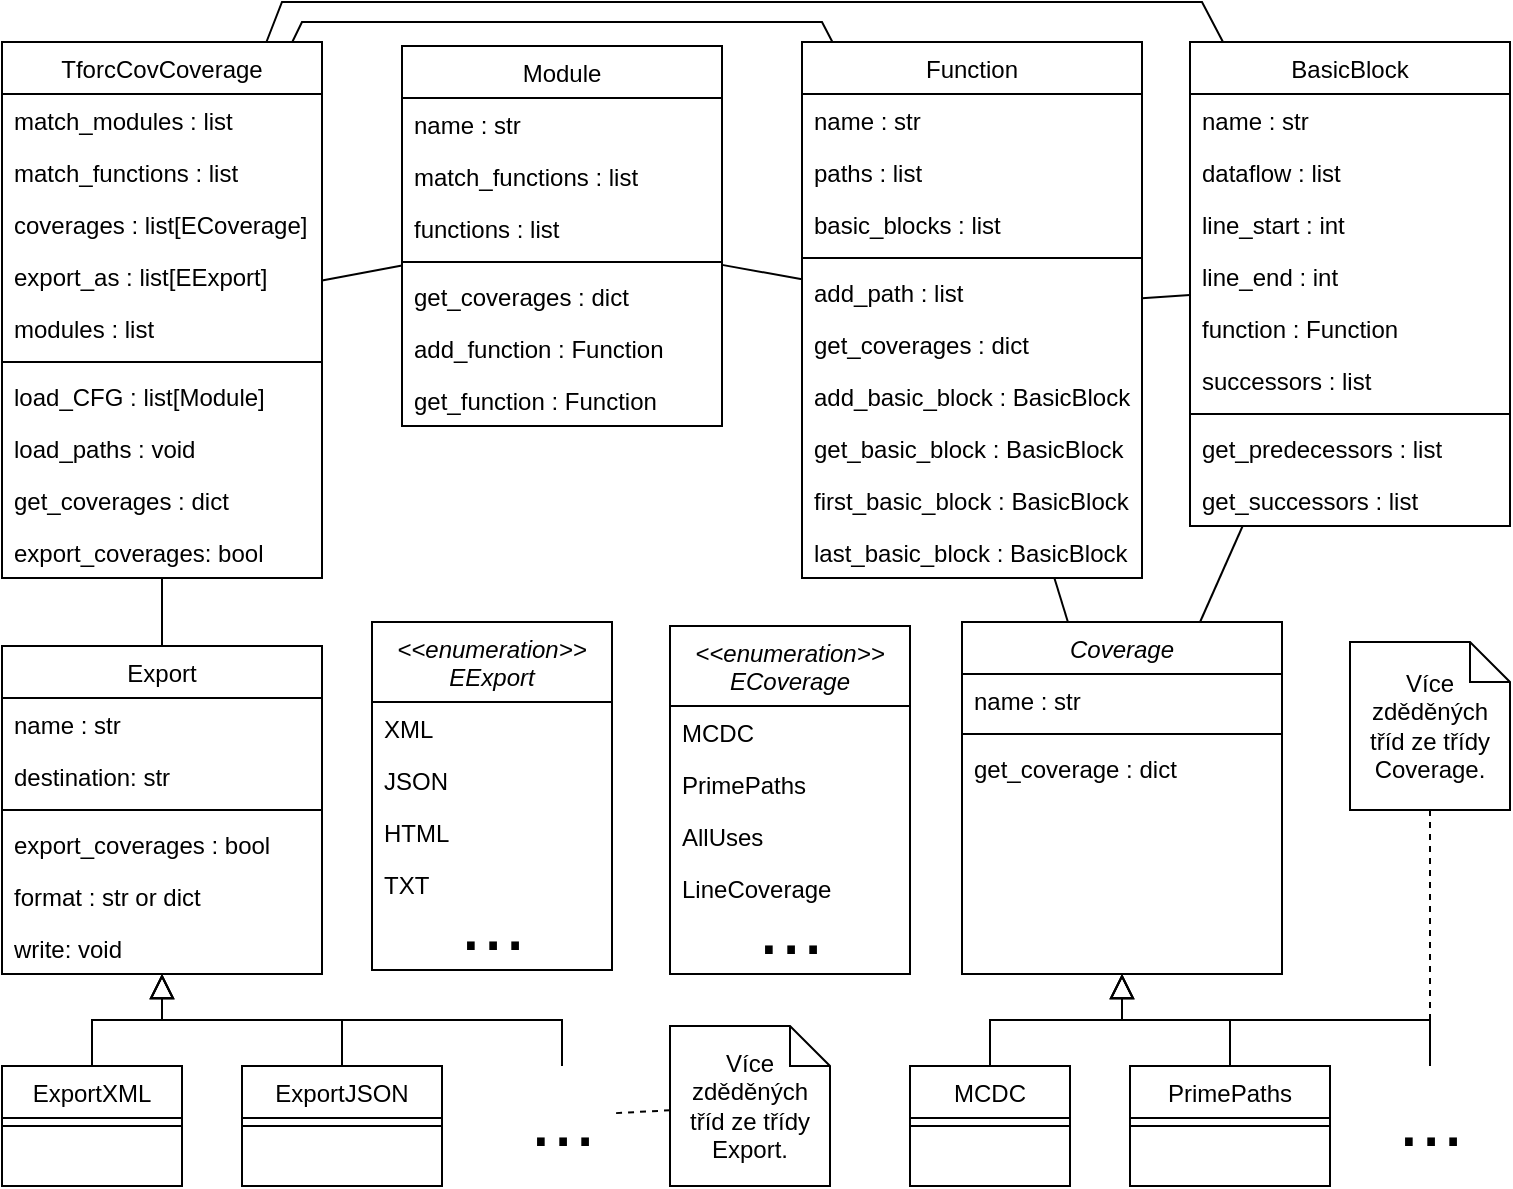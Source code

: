 <mxfile version="16.4.5" type="github">
  <diagram id="C5RBs43oDa-KdzZeNtuy" name="Page-1">
    <mxGraphModel dx="1822" dy="705" grid="1" gridSize="10" guides="1" tooltips="1" connect="1" arrows="1" fold="0" page="0" pageScale="1" pageWidth="827" pageHeight="1169" math="0" shadow="0">
      <root>
        <mxCell id="WIyWlLk6GJQsqaUBKTNV-0" />
        <mxCell id="WIyWlLk6GJQsqaUBKTNV-1" parent="WIyWlLk6GJQsqaUBKTNV-0" />
        <mxCell id="zkfFHV4jXpPFQw0GAbJ--0" value="Coverage" style="swimlane;fontStyle=2;align=center;verticalAlign=top;childLayout=stackLayout;horizontal=1;startSize=26;horizontalStack=0;resizeParent=1;resizeLast=0;collapsible=1;marginBottom=0;rounded=0;shadow=0;strokeWidth=1;" parent="WIyWlLk6GJQsqaUBKTNV-1" vertex="1">
          <mxGeometry x="300" y="310" width="160" height="176" as="geometry">
            <mxRectangle x="230" y="140" width="160" height="26" as="alternateBounds" />
          </mxGeometry>
        </mxCell>
        <mxCell id="zkfFHV4jXpPFQw0GAbJ--1" value="name : str" style="text;align=left;verticalAlign=top;spacingLeft=4;spacingRight=4;overflow=hidden;rotatable=0;points=[[0,0.5],[1,0.5]];portConstraint=eastwest;" parent="zkfFHV4jXpPFQw0GAbJ--0" vertex="1">
          <mxGeometry y="26" width="160" height="26" as="geometry" />
        </mxCell>
        <mxCell id="zkfFHV4jXpPFQw0GAbJ--4" value="" style="line;html=1;strokeWidth=1;align=left;verticalAlign=middle;spacingTop=-1;spacingLeft=3;spacingRight=3;rotatable=0;labelPosition=right;points=[];portConstraint=eastwest;" parent="zkfFHV4jXpPFQw0GAbJ--0" vertex="1">
          <mxGeometry y="52" width="160" height="8" as="geometry" />
        </mxCell>
        <mxCell id="zkfFHV4jXpPFQw0GAbJ--5" value="get_coverage : dict" style="text;align=left;verticalAlign=top;spacingLeft=4;spacingRight=4;overflow=hidden;rotatable=0;points=[[0,0.5],[1,0.5]];portConstraint=eastwest;" parent="zkfFHV4jXpPFQw0GAbJ--0" vertex="1">
          <mxGeometry y="60" width="160" height="26" as="geometry" />
        </mxCell>
        <mxCell id="zkfFHV4jXpPFQw0GAbJ--6" value="MCDC" style="swimlane;fontStyle=0;align=center;verticalAlign=top;childLayout=stackLayout;horizontal=1;startSize=26;horizontalStack=0;resizeParent=1;resizeLast=0;collapsible=1;marginBottom=0;rounded=0;shadow=0;strokeWidth=1;" parent="WIyWlLk6GJQsqaUBKTNV-1" vertex="1">
          <mxGeometry x="274" y="532" width="80" height="60" as="geometry">
            <mxRectangle x="130" y="380" width="160" height="26" as="alternateBounds" />
          </mxGeometry>
        </mxCell>
        <mxCell id="zkfFHV4jXpPFQw0GAbJ--9" value="" style="line;html=1;strokeWidth=1;align=left;verticalAlign=middle;spacingTop=-1;spacingLeft=3;spacingRight=3;rotatable=0;labelPosition=right;points=[];portConstraint=eastwest;" parent="zkfFHV4jXpPFQw0GAbJ--6" vertex="1">
          <mxGeometry y="26" width="80" height="8" as="geometry" />
        </mxCell>
        <mxCell id="zkfFHV4jXpPFQw0GAbJ--12" value="" style="endArrow=block;endSize=10;endFill=0;shadow=0;strokeWidth=1;rounded=0;edgeStyle=elbowEdgeStyle;elbow=vertical;" parent="WIyWlLk6GJQsqaUBKTNV-1" source="zkfFHV4jXpPFQw0GAbJ--6" target="zkfFHV4jXpPFQw0GAbJ--0" edge="1">
          <mxGeometry width="160" relative="1" as="geometry">
            <mxPoint x="154" y="203" as="sourcePoint" />
            <mxPoint x="154" y="203" as="targetPoint" />
          </mxGeometry>
        </mxCell>
        <mxCell id="zkfFHV4jXpPFQw0GAbJ--13" value="PrimePaths" style="swimlane;fontStyle=0;align=center;verticalAlign=top;childLayout=stackLayout;horizontal=1;startSize=26;horizontalStack=0;resizeParent=1;resizeLast=0;collapsible=1;marginBottom=0;rounded=0;shadow=0;strokeWidth=1;" parent="WIyWlLk6GJQsqaUBKTNV-1" vertex="1">
          <mxGeometry x="384" y="532" width="100" height="60" as="geometry">
            <mxRectangle x="340" y="380" width="170" height="26" as="alternateBounds" />
          </mxGeometry>
        </mxCell>
        <mxCell id="zkfFHV4jXpPFQw0GAbJ--15" value="" style="line;html=1;strokeWidth=1;align=left;verticalAlign=middle;spacingTop=-1;spacingLeft=3;spacingRight=3;rotatable=0;labelPosition=right;points=[];portConstraint=eastwest;" parent="zkfFHV4jXpPFQw0GAbJ--13" vertex="1">
          <mxGeometry y="26" width="100" height="8" as="geometry" />
        </mxCell>
        <mxCell id="zkfFHV4jXpPFQw0GAbJ--16" value="" style="endArrow=block;endSize=10;endFill=0;shadow=0;strokeWidth=1;rounded=0;edgeStyle=elbowEdgeStyle;elbow=vertical;" parent="WIyWlLk6GJQsqaUBKTNV-1" source="zkfFHV4jXpPFQw0GAbJ--13" target="zkfFHV4jXpPFQw0GAbJ--0" edge="1">
          <mxGeometry width="160" relative="1" as="geometry">
            <mxPoint x="164" y="373" as="sourcePoint" />
            <mxPoint x="264" y="271" as="targetPoint" />
          </mxGeometry>
        </mxCell>
        <mxCell id="zkfFHV4jXpPFQw0GAbJ--17" value="Function" style="swimlane;fontStyle=0;align=center;verticalAlign=top;childLayout=stackLayout;horizontal=1;startSize=26;horizontalStack=0;resizeParent=1;resizeLast=0;collapsible=1;marginBottom=0;rounded=0;shadow=0;strokeWidth=1;" parent="WIyWlLk6GJQsqaUBKTNV-1" vertex="1">
          <mxGeometry x="220" y="20" width="170" height="268" as="geometry">
            <mxRectangle x="550" y="140" width="160" height="26" as="alternateBounds" />
          </mxGeometry>
        </mxCell>
        <mxCell id="zkfFHV4jXpPFQw0GAbJ--18" value="name : str" style="text;align=left;verticalAlign=top;spacingLeft=4;spacingRight=4;overflow=hidden;rotatable=0;points=[[0,0.5],[1,0.5]];portConstraint=eastwest;" parent="zkfFHV4jXpPFQw0GAbJ--17" vertex="1">
          <mxGeometry y="26" width="170" height="26" as="geometry" />
        </mxCell>
        <mxCell id="zkfFHV4jXpPFQw0GAbJ--19" value="paths : list" style="text;align=left;verticalAlign=top;spacingLeft=4;spacingRight=4;overflow=hidden;rotatable=0;points=[[0,0.5],[1,0.5]];portConstraint=eastwest;rounded=0;shadow=0;html=0;" parent="zkfFHV4jXpPFQw0GAbJ--17" vertex="1">
          <mxGeometry y="52" width="170" height="26" as="geometry" />
        </mxCell>
        <mxCell id="qtI9qbkPafR-zwrFqNp3-63" value="basic_blocks : list" style="text;align=left;verticalAlign=top;spacingLeft=4;spacingRight=4;overflow=hidden;rotatable=0;points=[[0,0.5],[1,0.5]];portConstraint=eastwest;rounded=0;shadow=0;html=0;" parent="zkfFHV4jXpPFQw0GAbJ--17" vertex="1">
          <mxGeometry y="78" width="170" height="26" as="geometry" />
        </mxCell>
        <mxCell id="zkfFHV4jXpPFQw0GAbJ--23" value="" style="line;html=1;strokeWidth=1;align=left;verticalAlign=middle;spacingTop=-1;spacingLeft=3;spacingRight=3;rotatable=0;labelPosition=right;points=[];portConstraint=eastwest;" parent="zkfFHV4jXpPFQw0GAbJ--17" vertex="1">
          <mxGeometry y="104" width="170" height="8" as="geometry" />
        </mxCell>
        <mxCell id="qtI9qbkPafR-zwrFqNp3-36" value="add_path : list" style="text;align=left;verticalAlign=top;spacingLeft=4;spacingRight=4;overflow=hidden;rotatable=0;points=[[0,0.5],[1,0.5]];portConstraint=eastwest;" parent="zkfFHV4jXpPFQw0GAbJ--17" vertex="1">
          <mxGeometry y="112" width="170" height="26" as="geometry" />
        </mxCell>
        <mxCell id="zkfFHV4jXpPFQw0GAbJ--25" value="get_coverages : dict" style="text;align=left;verticalAlign=top;spacingLeft=4;spacingRight=4;overflow=hidden;rotatable=0;points=[[0,0.5],[1,0.5]];portConstraint=eastwest;" parent="zkfFHV4jXpPFQw0GAbJ--17" vertex="1">
          <mxGeometry y="138" width="170" height="26" as="geometry" />
        </mxCell>
        <mxCell id="qtI9qbkPafR-zwrFqNp3-59" value="add_basic_block : BasicBlock" style="text;align=left;verticalAlign=top;spacingLeft=4;spacingRight=4;overflow=hidden;rotatable=0;points=[[0,0.5],[1,0.5]];portConstraint=eastwest;" parent="zkfFHV4jXpPFQw0GAbJ--17" vertex="1">
          <mxGeometry y="164" width="170" height="26" as="geometry" />
        </mxCell>
        <mxCell id="qtI9qbkPafR-zwrFqNp3-62" value="get_basic_block : BasicBlock" style="text;align=left;verticalAlign=top;spacingLeft=4;spacingRight=4;overflow=hidden;rotatable=0;points=[[0,0.5],[1,0.5]];portConstraint=eastwest;" parent="zkfFHV4jXpPFQw0GAbJ--17" vertex="1">
          <mxGeometry y="190" width="170" height="26" as="geometry" />
        </mxCell>
        <mxCell id="XxhZj84Tryj0Mn_mbITA-1" value="first_basic_block : BasicBlock" style="text;align=left;verticalAlign=top;spacingLeft=4;spacingRight=4;overflow=hidden;rotatable=0;points=[[0,0.5],[1,0.5]];portConstraint=eastwest;" parent="zkfFHV4jXpPFQw0GAbJ--17" vertex="1">
          <mxGeometry y="216" width="170" height="26" as="geometry" />
        </mxCell>
        <mxCell id="XxhZj84Tryj0Mn_mbITA-2" value="last_basic_block : BasicBlock" style="text;align=left;verticalAlign=top;spacingLeft=4;spacingRight=4;overflow=hidden;rotatable=0;points=[[0,0.5],[1,0.5]];portConstraint=eastwest;" parent="zkfFHV4jXpPFQw0GAbJ--17" vertex="1">
          <mxGeometry y="242" width="170" height="26" as="geometry" />
        </mxCell>
        <mxCell id="v6pLrtbxLgFi8cf2hBV1-0" value="TforcCovCoverage" style="swimlane;fontStyle=0;align=center;verticalAlign=top;childLayout=stackLayout;horizontal=1;startSize=26;horizontalStack=0;resizeParent=1;resizeLast=0;collapsible=1;marginBottom=0;rounded=0;shadow=0;strokeWidth=1;" parent="WIyWlLk6GJQsqaUBKTNV-1" vertex="1">
          <mxGeometry x="-180" y="20" width="160" height="268" as="geometry">
            <mxRectangle x="550" y="140" width="160" height="26" as="alternateBounds" />
          </mxGeometry>
        </mxCell>
        <mxCell id="v6pLrtbxLgFi8cf2hBV1-2" value="match_modules : list" style="text;align=left;verticalAlign=top;spacingLeft=4;spacingRight=4;overflow=hidden;rotatable=0;points=[[0,0.5],[1,0.5]];portConstraint=eastwest;rounded=0;shadow=0;html=0;" parent="v6pLrtbxLgFi8cf2hBV1-0" vertex="1">
          <mxGeometry y="26" width="160" height="26" as="geometry" />
        </mxCell>
        <mxCell id="qtI9qbkPafR-zwrFqNp3-31" value="match_functions : list" style="text;align=left;verticalAlign=top;spacingLeft=4;spacingRight=4;overflow=hidden;rotatable=0;points=[[0,0.5],[1,0.5]];portConstraint=eastwest;rounded=0;shadow=0;html=0;" parent="v6pLrtbxLgFi8cf2hBV1-0" vertex="1">
          <mxGeometry y="52" width="160" height="26" as="geometry" />
        </mxCell>
        <mxCell id="v6pLrtbxLgFi8cf2hBV1-3" value="coverages : list[ECoverage]" style="text;align=left;verticalAlign=top;spacingLeft=4;spacingRight=4;overflow=hidden;rotatable=0;points=[[0,0.5],[1,0.5]];portConstraint=eastwest;rounded=0;shadow=0;html=0;" parent="v6pLrtbxLgFi8cf2hBV1-0" vertex="1">
          <mxGeometry y="78" width="160" height="26" as="geometry" />
        </mxCell>
        <mxCell id="v6pLrtbxLgFi8cf2hBV1-1" value="export_as : list[EExport]" style="text;align=left;verticalAlign=top;spacingLeft=4;spacingRight=4;overflow=hidden;rotatable=0;points=[[0,0.5],[1,0.5]];portConstraint=eastwest;" parent="v6pLrtbxLgFi8cf2hBV1-0" vertex="1">
          <mxGeometry y="104" width="160" height="26" as="geometry" />
        </mxCell>
        <mxCell id="qtI9qbkPafR-zwrFqNp3-65" value="modules : list" style="text;align=left;verticalAlign=top;spacingLeft=4;spacingRight=4;overflow=hidden;rotatable=0;points=[[0,0.5],[1,0.5]];portConstraint=eastwest;rounded=0;shadow=0;html=0;" parent="v6pLrtbxLgFi8cf2hBV1-0" vertex="1">
          <mxGeometry y="130" width="160" height="26" as="geometry" />
        </mxCell>
        <mxCell id="v6pLrtbxLgFi8cf2hBV1-6" value="" style="line;html=1;strokeWidth=1;align=left;verticalAlign=middle;spacingTop=-1;spacingLeft=3;spacingRight=3;rotatable=0;labelPosition=right;points=[];portConstraint=eastwest;" parent="v6pLrtbxLgFi8cf2hBV1-0" vertex="1">
          <mxGeometry y="156" width="160" height="8" as="geometry" />
        </mxCell>
        <mxCell id="qtI9qbkPafR-zwrFqNp3-33" value="load_CFG : list[Module]" style="text;align=left;verticalAlign=top;spacingLeft=4;spacingRight=4;overflow=hidden;rotatable=0;points=[[0,0.5],[1,0.5]];portConstraint=eastwest;" parent="v6pLrtbxLgFi8cf2hBV1-0" vertex="1">
          <mxGeometry y="164" width="160" height="26" as="geometry" />
        </mxCell>
        <mxCell id="qtI9qbkPafR-zwrFqNp3-34" value="load_paths : void" style="text;align=left;verticalAlign=top;spacingLeft=4;spacingRight=4;overflow=hidden;rotatable=0;points=[[0,0.5],[1,0.5]];portConstraint=eastwest;" parent="v6pLrtbxLgFi8cf2hBV1-0" vertex="1">
          <mxGeometry y="190" width="160" height="26" as="geometry" />
        </mxCell>
        <mxCell id="v6pLrtbxLgFi8cf2hBV1-8" value="get_coverages : dict" style="text;align=left;verticalAlign=top;spacingLeft=4;spacingRight=4;overflow=hidden;rotatable=0;points=[[0,0.5],[1,0.5]];portConstraint=eastwest;" parent="v6pLrtbxLgFi8cf2hBV1-0" vertex="1">
          <mxGeometry y="216" width="160" height="26" as="geometry" />
        </mxCell>
        <mxCell id="v6pLrtbxLgFi8cf2hBV1-7" value="export_coverages: bool" style="text;align=left;verticalAlign=top;spacingLeft=4;spacingRight=4;overflow=hidden;rotatable=0;points=[[0,0.5],[1,0.5]];portConstraint=eastwest;" parent="v6pLrtbxLgFi8cf2hBV1-0" vertex="1">
          <mxGeometry y="242" width="160" height="26" as="geometry" />
        </mxCell>
        <mxCell id="v6pLrtbxLgFi8cf2hBV1-9" value="Module" style="swimlane;fontStyle=0;align=center;verticalAlign=top;childLayout=stackLayout;horizontal=1;startSize=26;horizontalStack=0;resizeParent=1;resizeLast=0;collapsible=1;marginBottom=0;rounded=0;shadow=0;strokeWidth=1;" parent="WIyWlLk6GJQsqaUBKTNV-1" vertex="1">
          <mxGeometry x="20" y="22" width="160" height="190" as="geometry">
            <mxRectangle x="550" y="140" width="160" height="26" as="alternateBounds" />
          </mxGeometry>
        </mxCell>
        <mxCell id="v6pLrtbxLgFi8cf2hBV1-10" value="name : str" style="text;align=left;verticalAlign=top;spacingLeft=4;spacingRight=4;overflow=hidden;rotatable=0;points=[[0,0.5],[1,0.5]];portConstraint=eastwest;" parent="v6pLrtbxLgFi8cf2hBV1-9" vertex="1">
          <mxGeometry y="26" width="160" height="26" as="geometry" />
        </mxCell>
        <mxCell id="qtI9qbkPafR-zwrFqNp3-32" value="match_functions : list" style="text;align=left;verticalAlign=top;spacingLeft=4;spacingRight=4;overflow=hidden;rotatable=0;points=[[0,0.5],[1,0.5]];portConstraint=eastwest;rounded=0;shadow=0;html=0;" parent="v6pLrtbxLgFi8cf2hBV1-9" vertex="1">
          <mxGeometry y="52" width="160" height="26" as="geometry" />
        </mxCell>
        <mxCell id="qtI9qbkPafR-zwrFqNp3-64" value="functions : list" style="text;align=left;verticalAlign=top;spacingLeft=4;spacingRight=4;overflow=hidden;rotatable=0;points=[[0,0.5],[1,0.5]];portConstraint=eastwest;rounded=0;shadow=0;html=0;" parent="v6pLrtbxLgFi8cf2hBV1-9" vertex="1">
          <mxGeometry y="78" width="160" height="26" as="geometry" />
        </mxCell>
        <mxCell id="v6pLrtbxLgFi8cf2hBV1-15" value="" style="line;html=1;strokeWidth=1;align=left;verticalAlign=middle;spacingTop=-1;spacingLeft=3;spacingRight=3;rotatable=0;labelPosition=right;points=[];portConstraint=eastwest;" parent="v6pLrtbxLgFi8cf2hBV1-9" vertex="1">
          <mxGeometry y="104" width="160" height="8" as="geometry" />
        </mxCell>
        <mxCell id="v6pLrtbxLgFi8cf2hBV1-17" value="get_coverages : dict" style="text;align=left;verticalAlign=top;spacingLeft=4;spacingRight=4;overflow=hidden;rotatable=0;points=[[0,0.5],[1,0.5]];portConstraint=eastwest;" parent="v6pLrtbxLgFi8cf2hBV1-9" vertex="1">
          <mxGeometry y="112" width="160" height="26" as="geometry" />
        </mxCell>
        <mxCell id="qtI9qbkPafR-zwrFqNp3-60" value="add_function : Function" style="text;align=left;verticalAlign=top;spacingLeft=4;spacingRight=4;overflow=hidden;rotatable=0;points=[[0,0.5],[1,0.5]];portConstraint=eastwest;" parent="v6pLrtbxLgFi8cf2hBV1-9" vertex="1">
          <mxGeometry y="138" width="160" height="26" as="geometry" />
        </mxCell>
        <mxCell id="qtI9qbkPafR-zwrFqNp3-58" value="get_function : Function" style="text;align=left;verticalAlign=top;spacingLeft=4;spacingRight=4;overflow=hidden;rotatable=0;points=[[0,0.5],[1,0.5]];portConstraint=eastwest;" parent="v6pLrtbxLgFi8cf2hBV1-9" vertex="1">
          <mxGeometry y="164" width="160" height="26" as="geometry" />
        </mxCell>
        <mxCell id="v6pLrtbxLgFi8cf2hBV1-18" value="BasicBlock" style="swimlane;fontStyle=0;align=center;verticalAlign=top;childLayout=stackLayout;horizontal=1;startSize=26;horizontalStack=0;resizeParent=1;resizeLast=0;collapsible=1;marginBottom=0;rounded=0;shadow=0;strokeWidth=1;" parent="WIyWlLk6GJQsqaUBKTNV-1" vertex="1">
          <mxGeometry x="414" y="20" width="160" height="242" as="geometry">
            <mxRectangle x="550" y="140" width="160" height="26" as="alternateBounds" />
          </mxGeometry>
        </mxCell>
        <mxCell id="v6pLrtbxLgFi8cf2hBV1-19" value="name : str" style="text;align=left;verticalAlign=top;spacingLeft=4;spacingRight=4;overflow=hidden;rotatable=0;points=[[0,0.5],[1,0.5]];portConstraint=eastwest;" parent="v6pLrtbxLgFi8cf2hBV1-18" vertex="1">
          <mxGeometry y="26" width="160" height="26" as="geometry" />
        </mxCell>
        <mxCell id="v6pLrtbxLgFi8cf2hBV1-20" value="dataflow : list" style="text;align=left;verticalAlign=top;spacingLeft=4;spacingRight=4;overflow=hidden;rotatable=0;points=[[0,0.5],[1,0.5]];portConstraint=eastwest;rounded=0;shadow=0;html=0;" parent="v6pLrtbxLgFi8cf2hBV1-18" vertex="1">
          <mxGeometry y="52" width="160" height="26" as="geometry" />
        </mxCell>
        <mxCell id="v6pLrtbxLgFi8cf2hBV1-21" value="line_start : int" style="text;align=left;verticalAlign=top;spacingLeft=4;spacingRight=4;overflow=hidden;rotatable=0;points=[[0,0.5],[1,0.5]];portConstraint=eastwest;rounded=0;shadow=0;html=0;" parent="v6pLrtbxLgFi8cf2hBV1-18" vertex="1">
          <mxGeometry y="78" width="160" height="26" as="geometry" />
        </mxCell>
        <mxCell id="v6pLrtbxLgFi8cf2hBV1-22" value="line_end : int" style="text;align=left;verticalAlign=top;spacingLeft=4;spacingRight=4;overflow=hidden;rotatable=0;points=[[0,0.5],[1,0.5]];portConstraint=eastwest;rounded=0;shadow=0;html=0;" parent="v6pLrtbxLgFi8cf2hBV1-18" vertex="1">
          <mxGeometry y="104" width="160" height="26" as="geometry" />
        </mxCell>
        <mxCell id="64vf7VbGNXAvkeiMfbRy-0" value="function : Function" style="text;align=left;verticalAlign=top;spacingLeft=4;spacingRight=4;overflow=hidden;rotatable=0;points=[[0,0.5],[1,0.5]];portConstraint=eastwest;" vertex="1" parent="v6pLrtbxLgFi8cf2hBV1-18">
          <mxGeometry y="130" width="160" height="26" as="geometry" />
        </mxCell>
        <mxCell id="64vf7VbGNXAvkeiMfbRy-1" value="successors : list" style="text;align=left;verticalAlign=top;spacingLeft=4;spacingRight=4;overflow=hidden;rotatable=0;points=[[0,0.5],[1,0.5]];portConstraint=eastwest;" vertex="1" parent="v6pLrtbxLgFi8cf2hBV1-18">
          <mxGeometry y="156" width="160" height="26" as="geometry" />
        </mxCell>
        <mxCell id="v6pLrtbxLgFi8cf2hBV1-24" value="" style="line;html=1;strokeWidth=1;align=left;verticalAlign=middle;spacingTop=-1;spacingLeft=3;spacingRight=3;rotatable=0;labelPosition=right;points=[];portConstraint=eastwest;" parent="v6pLrtbxLgFi8cf2hBV1-18" vertex="1">
          <mxGeometry y="182" width="160" height="8" as="geometry" />
        </mxCell>
        <mxCell id="qtI9qbkPafR-zwrFqNp3-57" value="get_predecessors : list" style="text;align=left;verticalAlign=top;spacingLeft=4;spacingRight=4;overflow=hidden;rotatable=0;points=[[0,0.5],[1,0.5]];portConstraint=eastwest;" parent="v6pLrtbxLgFi8cf2hBV1-18" vertex="1">
          <mxGeometry y="190" width="160" height="26" as="geometry" />
        </mxCell>
        <mxCell id="qtI9qbkPafR-zwrFqNp3-56" value="get_successors : list" style="text;align=left;verticalAlign=top;spacingLeft=4;spacingRight=4;overflow=hidden;rotatable=0;points=[[0,0.5],[1,0.5]];portConstraint=eastwest;" parent="v6pLrtbxLgFi8cf2hBV1-18" vertex="1">
          <mxGeometry y="216" width="160" height="26" as="geometry" />
        </mxCell>
        <mxCell id="v6pLrtbxLgFi8cf2hBV1-27" value="Export" style="swimlane;fontStyle=0;align=center;verticalAlign=top;childLayout=stackLayout;horizontal=1;startSize=26;horizontalStack=0;resizeParent=1;resizeLast=0;collapsible=1;marginBottom=0;rounded=0;shadow=0;strokeWidth=1;" parent="WIyWlLk6GJQsqaUBKTNV-1" vertex="1">
          <mxGeometry x="-180" y="322" width="160" height="164" as="geometry">
            <mxRectangle x="340" y="380" width="170" height="26" as="alternateBounds" />
          </mxGeometry>
        </mxCell>
        <mxCell id="v6pLrtbxLgFi8cf2hBV1-28" value="name : str" style="text;align=left;verticalAlign=top;spacingLeft=4;spacingRight=4;overflow=hidden;rotatable=0;points=[[0,0.5],[1,0.5]];portConstraint=eastwest;" parent="v6pLrtbxLgFi8cf2hBV1-27" vertex="1">
          <mxGeometry y="26" width="160" height="26" as="geometry" />
        </mxCell>
        <mxCell id="qtI9qbkPafR-zwrFqNp3-40" value="destination: str" style="text;align=left;verticalAlign=top;spacingLeft=4;spacingRight=4;overflow=hidden;rotatable=0;points=[[0,0.5],[1,0.5]];portConstraint=eastwest;" parent="v6pLrtbxLgFi8cf2hBV1-27" vertex="1">
          <mxGeometry y="52" width="160" height="26" as="geometry" />
        </mxCell>
        <mxCell id="v6pLrtbxLgFi8cf2hBV1-29" value="" style="line;html=1;strokeWidth=1;align=left;verticalAlign=middle;spacingTop=-1;spacingLeft=3;spacingRight=3;rotatable=0;labelPosition=right;points=[];portConstraint=eastwest;" parent="v6pLrtbxLgFi8cf2hBV1-27" vertex="1">
          <mxGeometry y="78" width="160" height="8" as="geometry" />
        </mxCell>
        <mxCell id="qtI9qbkPafR-zwrFqNp3-25" value="export_coverages : bool" style="text;align=left;verticalAlign=top;spacingLeft=4;spacingRight=4;overflow=hidden;rotatable=0;points=[[0,0.5],[1,0.5]];portConstraint=eastwest;" parent="v6pLrtbxLgFi8cf2hBV1-27" vertex="1">
          <mxGeometry y="86" width="160" height="26" as="geometry" />
        </mxCell>
        <mxCell id="qtI9qbkPafR-zwrFqNp3-66" value="format : str or dict" style="text;align=left;verticalAlign=top;spacingLeft=4;spacingRight=4;overflow=hidden;rotatable=0;points=[[0,0.5],[1,0.5]];portConstraint=eastwest;" parent="v6pLrtbxLgFi8cf2hBV1-27" vertex="1">
          <mxGeometry y="112" width="160" height="26" as="geometry" />
        </mxCell>
        <mxCell id="qtI9qbkPafR-zwrFqNp3-67" value="write: void" style="text;align=left;verticalAlign=top;spacingLeft=4;spacingRight=4;overflow=hidden;rotatable=0;points=[[0,0.5],[1,0.5]];portConstraint=eastwest;" parent="v6pLrtbxLgFi8cf2hBV1-27" vertex="1">
          <mxGeometry y="138" width="160" height="26" as="geometry" />
        </mxCell>
        <mxCell id="v6pLrtbxLgFi8cf2hBV1-30" value="" style="endArrow=block;endSize=10;endFill=0;shadow=0;strokeWidth=1;rounded=0;edgeStyle=elbowEdgeStyle;elbow=vertical;" parent="WIyWlLk6GJQsqaUBKTNV-1" source="v6pLrtbxLgFi8cf2hBV1-31" target="v6pLrtbxLgFi8cf2hBV1-27" edge="1">
          <mxGeometry width="160" relative="1" as="geometry">
            <mxPoint x="100" y="516" as="sourcePoint" />
            <mxPoint x="180" y="428" as="targetPoint" />
          </mxGeometry>
        </mxCell>
        <mxCell id="v6pLrtbxLgFi8cf2hBV1-31" value="ExportXML" style="swimlane;fontStyle=0;align=center;verticalAlign=top;childLayout=stackLayout;horizontal=1;startSize=26;horizontalStack=0;resizeParent=1;resizeLast=0;collapsible=1;marginBottom=0;rounded=0;shadow=0;strokeWidth=1;" parent="WIyWlLk6GJQsqaUBKTNV-1" vertex="1">
          <mxGeometry x="-180" y="532" width="90" height="60" as="geometry">
            <mxRectangle x="340" y="380" width="170" height="26" as="alternateBounds" />
          </mxGeometry>
        </mxCell>
        <mxCell id="v6pLrtbxLgFi8cf2hBV1-33" value="" style="line;html=1;strokeWidth=1;align=left;verticalAlign=middle;spacingTop=-1;spacingLeft=3;spacingRight=3;rotatable=0;labelPosition=right;points=[];portConstraint=eastwest;" parent="v6pLrtbxLgFi8cf2hBV1-31" vertex="1">
          <mxGeometry y="26" width="90" height="8" as="geometry" />
        </mxCell>
        <mxCell id="qtI9qbkPafR-zwrFqNp3-0" value="ExportJSON" style="swimlane;fontStyle=0;align=center;verticalAlign=top;childLayout=stackLayout;horizontal=1;startSize=26;horizontalStack=0;resizeParent=1;resizeLast=0;collapsible=1;marginBottom=0;rounded=0;shadow=0;strokeWidth=1;" parent="WIyWlLk6GJQsqaUBKTNV-1" vertex="1">
          <mxGeometry x="-60" y="532" width="100" height="60" as="geometry">
            <mxRectangle x="340" y="380" width="170" height="26" as="alternateBounds" />
          </mxGeometry>
        </mxCell>
        <mxCell id="qtI9qbkPafR-zwrFqNp3-2" value="" style="line;html=1;strokeWidth=1;align=left;verticalAlign=middle;spacingTop=-1;spacingLeft=3;spacingRight=3;rotatable=0;labelPosition=right;points=[];portConstraint=eastwest;" parent="qtI9qbkPafR-zwrFqNp3-0" vertex="1">
          <mxGeometry y="26" width="100" height="8" as="geometry" />
        </mxCell>
        <mxCell id="qtI9qbkPafR-zwrFqNp3-3" value="" style="endArrow=block;endSize=10;endFill=0;shadow=0;strokeWidth=1;rounded=0;edgeStyle=elbowEdgeStyle;elbow=vertical;" parent="WIyWlLk6GJQsqaUBKTNV-1" source="qtI9qbkPafR-zwrFqNp3-0" target="v6pLrtbxLgFi8cf2hBV1-27" edge="1">
          <mxGeometry width="160" relative="1" as="geometry">
            <mxPoint x="130" y="460" as="sourcePoint" />
            <mxPoint x="130" y="370" as="targetPoint" />
          </mxGeometry>
        </mxCell>
        <mxCell id="qtI9qbkPafR-zwrFqNp3-14" value="" style="endArrow=block;endSize=10;endFill=0;shadow=0;strokeWidth=1;rounded=0;edgeStyle=elbowEdgeStyle;elbow=vertical;" parent="WIyWlLk6GJQsqaUBKTNV-1" source="qtI9qbkPafR-zwrFqNp3-37" target="zkfFHV4jXpPFQw0GAbJ--0" edge="1">
          <mxGeometry width="160" relative="1" as="geometry">
            <mxPoint x="684" y="510" as="sourcePoint" />
            <mxPoint x="484" y="438" as="targetPoint" />
          </mxGeometry>
        </mxCell>
        <mxCell id="qtI9qbkPafR-zwrFqNp3-16" value="" style="endArrow=none;html=1;rounded=0;" parent="WIyWlLk6GJQsqaUBKTNV-1" source="v6pLrtbxLgFi8cf2hBV1-27" target="v6pLrtbxLgFi8cf2hBV1-0" edge="1">
          <mxGeometry width="50" height="50" relative="1" as="geometry">
            <mxPoint x="130" y="440" as="sourcePoint" />
            <mxPoint x="180" y="390" as="targetPoint" />
          </mxGeometry>
        </mxCell>
        <mxCell id="qtI9qbkPafR-zwrFqNp3-18" value="" style="endArrow=none;html=1;rounded=0;" parent="WIyWlLk6GJQsqaUBKTNV-1" source="v6pLrtbxLgFi8cf2hBV1-0" target="v6pLrtbxLgFi8cf2hBV1-9" edge="1">
          <mxGeometry width="50" height="50" relative="1" as="geometry">
            <mxPoint x="-90" y="300" as="sourcePoint" />
            <mxPoint x="-90" y="246" as="targetPoint" />
          </mxGeometry>
        </mxCell>
        <mxCell id="qtI9qbkPafR-zwrFqNp3-19" value="" style="endArrow=none;html=1;rounded=0;" parent="WIyWlLk6GJQsqaUBKTNV-1" source="v6pLrtbxLgFi8cf2hBV1-9" target="zkfFHV4jXpPFQw0GAbJ--17" edge="1">
          <mxGeometry width="50" height="50" relative="1" as="geometry">
            <mxPoint x="-10" y="138" as="sourcePoint" />
            <mxPoint x="60" y="138" as="targetPoint" />
          </mxGeometry>
        </mxCell>
        <mxCell id="qtI9qbkPafR-zwrFqNp3-20" value="" style="endArrow=none;html=1;rounded=0;" parent="WIyWlLk6GJQsqaUBKTNV-1" source="zkfFHV4jXpPFQw0GAbJ--17" target="v6pLrtbxLgFi8cf2hBV1-18" edge="1">
          <mxGeometry width="50" height="50" relative="1" as="geometry">
            <mxPoint x="-120" y="148" as="sourcePoint" />
            <mxPoint x="-50" y="148" as="targetPoint" />
          </mxGeometry>
        </mxCell>
        <mxCell id="qtI9qbkPafR-zwrFqNp3-23" value="" style="endArrow=none;html=1;rounded=0;" parent="WIyWlLk6GJQsqaUBKTNV-1" source="zkfFHV4jXpPFQw0GAbJ--0" target="zkfFHV4jXpPFQw0GAbJ--17" edge="1">
          <mxGeometry width="50" height="50" relative="1" as="geometry">
            <mxPoint x="120" y="160" as="sourcePoint" />
            <mxPoint x="250" y="160" as="targetPoint" />
          </mxGeometry>
        </mxCell>
        <mxCell id="qtI9qbkPafR-zwrFqNp3-26" value="" style="endArrow=block;endSize=10;endFill=0;shadow=0;strokeWidth=1;rounded=0;edgeStyle=elbowEdgeStyle;elbow=vertical;" parent="WIyWlLk6GJQsqaUBKTNV-1" source="qtI9qbkPafR-zwrFqNp3-53" target="v6pLrtbxLgFi8cf2hBV1-27" edge="1">
          <mxGeometry width="160" relative="1" as="geometry">
            <mxPoint x="120" y="510" as="sourcePoint" />
            <mxPoint x="-90" y="386" as="targetPoint" />
          </mxGeometry>
        </mxCell>
        <mxCell id="qtI9qbkPafR-zwrFqNp3-27" value="Více zděděných tříd ze třídy Coverage." style="shape=note;size=20;whiteSpace=wrap;html=1;" parent="WIyWlLk6GJQsqaUBKTNV-1" vertex="1">
          <mxGeometry x="494" y="320" width="80" height="84" as="geometry" />
        </mxCell>
        <mxCell id="qtI9qbkPafR-zwrFqNp3-37" value="..." style="text;html=1;resizable=0;autosize=1;align=center;verticalAlign=middle;points=[];fillColor=none;strokeColor=none;rounded=0;fontSize=40;" parent="WIyWlLk6GJQsqaUBKTNV-1" vertex="1">
          <mxGeometry x="509" y="532" width="50" height="50" as="geometry" />
        </mxCell>
        <mxCell id="qtI9qbkPafR-zwrFqNp3-39" value="" style="endArrow=none;dashed=1;html=1;rounded=0;fontSize=40;" parent="WIyWlLk6GJQsqaUBKTNV-1" source="qtI9qbkPafR-zwrFqNp3-27" target="qtI9qbkPafR-zwrFqNp3-37" edge="1">
          <mxGeometry width="50" height="50" relative="1" as="geometry">
            <mxPoint x="344" y="410" as="sourcePoint" />
            <mxPoint x="394" y="360" as="targetPoint" />
          </mxGeometry>
        </mxCell>
        <mxCell id="qtI9qbkPafR-zwrFqNp3-41" value="&lt;&lt;enumeration&gt;&gt;&#xa;ECoverage" style="swimlane;fontStyle=2;align=center;verticalAlign=top;childLayout=stackLayout;horizontal=1;startSize=40;horizontalStack=0;resizeParent=1;resizeLast=0;collapsible=1;marginBottom=0;rounded=0;shadow=0;strokeWidth=1;" parent="WIyWlLk6GJQsqaUBKTNV-1" vertex="1">
          <mxGeometry x="154" y="312" width="120" height="174" as="geometry">
            <mxRectangle x="230" y="140" width="160" height="26" as="alternateBounds" />
          </mxGeometry>
        </mxCell>
        <mxCell id="qtI9qbkPafR-zwrFqNp3-42" value="MCDC" style="text;align=left;verticalAlign=top;spacingLeft=4;spacingRight=4;overflow=hidden;rotatable=0;points=[[0,0.5],[1,0.5]];portConstraint=eastwest;" parent="qtI9qbkPafR-zwrFqNp3-41" vertex="1">
          <mxGeometry y="40" width="120" height="26" as="geometry" />
        </mxCell>
        <mxCell id="qtI9qbkPafR-zwrFqNp3-45" value="PrimePaths" style="text;align=left;verticalAlign=top;spacingLeft=4;spacingRight=4;overflow=hidden;rotatable=0;points=[[0,0.5],[1,0.5]];portConstraint=eastwest;" parent="qtI9qbkPafR-zwrFqNp3-41" vertex="1">
          <mxGeometry y="66" width="120" height="26" as="geometry" />
        </mxCell>
        <mxCell id="qtI9qbkPafR-zwrFqNp3-46" value="AllUses" style="text;align=left;verticalAlign=top;spacingLeft=4;spacingRight=4;overflow=hidden;rotatable=0;points=[[0,0.5],[1,0.5]];portConstraint=eastwest;" parent="qtI9qbkPafR-zwrFqNp3-41" vertex="1">
          <mxGeometry y="92" width="120" height="26" as="geometry" />
        </mxCell>
        <mxCell id="qtI9qbkPafR-zwrFqNp3-68" value="LineCoverage" style="text;align=left;verticalAlign=top;spacingLeft=4;spacingRight=4;overflow=hidden;rotatable=0;points=[[0,0.5],[1,0.5]];portConstraint=eastwest;" parent="qtI9qbkPafR-zwrFqNp3-41" vertex="1">
          <mxGeometry y="118" width="120" height="26" as="geometry" />
        </mxCell>
        <mxCell id="qtI9qbkPafR-zwrFqNp3-51" value="..." style="text;html=1;resizable=0;autosize=1;align=center;verticalAlign=middle;points=[];fillColor=none;strokeColor=none;rounded=0;fontSize=40;spacingTop=-20;" parent="qtI9qbkPafR-zwrFqNp3-41" vertex="1">
          <mxGeometry y="144" width="120" height="30" as="geometry" />
        </mxCell>
        <mxCell id="qtI9qbkPafR-zwrFqNp3-47" value="&lt;&lt;enumeration&gt;&gt;&#xa;EExport" style="swimlane;fontStyle=2;align=center;verticalAlign=top;childLayout=stackLayout;horizontal=1;startSize=40;horizontalStack=0;resizeParent=1;resizeLast=0;collapsible=1;marginBottom=0;rounded=0;shadow=0;strokeWidth=1;" parent="WIyWlLk6GJQsqaUBKTNV-1" vertex="1">
          <mxGeometry x="5" y="310" width="120" height="174" as="geometry">
            <mxRectangle x="230" y="140" width="160" height="26" as="alternateBounds" />
          </mxGeometry>
        </mxCell>
        <mxCell id="qtI9qbkPafR-zwrFqNp3-48" value="XML" style="text;align=left;verticalAlign=top;spacingLeft=4;spacingRight=4;overflow=hidden;rotatable=0;points=[[0,0.5],[1,0.5]];portConstraint=eastwest;" parent="qtI9qbkPafR-zwrFqNp3-47" vertex="1">
          <mxGeometry y="40" width="120" height="26" as="geometry" />
        </mxCell>
        <mxCell id="qtI9qbkPafR-zwrFqNp3-49" value="JSON" style="text;align=left;verticalAlign=top;spacingLeft=4;spacingRight=4;overflow=hidden;rotatable=0;points=[[0,0.5],[1,0.5]];portConstraint=eastwest;" parent="qtI9qbkPafR-zwrFqNp3-47" vertex="1">
          <mxGeometry y="66" width="120" height="26" as="geometry" />
        </mxCell>
        <mxCell id="qtI9qbkPafR-zwrFqNp3-50" value="HTML" style="text;align=left;verticalAlign=top;spacingLeft=4;spacingRight=4;overflow=hidden;rotatable=0;points=[[0,0.5],[1,0.5]];portConstraint=eastwest;" parent="qtI9qbkPafR-zwrFqNp3-47" vertex="1">
          <mxGeometry y="92" width="120" height="26" as="geometry" />
        </mxCell>
        <mxCell id="qtI9qbkPafR-zwrFqNp3-69" value="TXT" style="text;align=left;verticalAlign=top;spacingLeft=4;spacingRight=4;overflow=hidden;rotatable=0;points=[[0,0.5],[1,0.5]];portConstraint=eastwest;" parent="qtI9qbkPafR-zwrFqNp3-47" vertex="1">
          <mxGeometry y="118" width="120" height="26" as="geometry" />
        </mxCell>
        <mxCell id="qtI9qbkPafR-zwrFqNp3-52" value="..." style="text;html=1;resizable=0;autosize=1;align=center;verticalAlign=middle;points=[];fillColor=none;strokeColor=none;rounded=0;fontSize=40;spacingTop=-20;" parent="qtI9qbkPafR-zwrFqNp3-47" vertex="1">
          <mxGeometry y="144" width="120" height="30" as="geometry" />
        </mxCell>
        <mxCell id="qtI9qbkPafR-zwrFqNp3-53" value="..." style="text;html=1;resizable=0;autosize=1;align=center;verticalAlign=middle;points=[];fillColor=none;strokeColor=none;rounded=0;fontSize=40;" parent="WIyWlLk6GJQsqaUBKTNV-1" vertex="1">
          <mxGeometry x="75" y="532" width="50" height="50" as="geometry" />
        </mxCell>
        <mxCell id="qtI9qbkPafR-zwrFqNp3-54" value="Více zděděných tříd ze třídy Export." style="shape=note;size=20;whiteSpace=wrap;html=1;" parent="WIyWlLk6GJQsqaUBKTNV-1" vertex="1">
          <mxGeometry x="154" y="512" width="80" height="80" as="geometry" />
        </mxCell>
        <mxCell id="qtI9qbkPafR-zwrFqNp3-55" value="" style="endArrow=none;dashed=1;html=1;rounded=0;fontSize=40;" parent="WIyWlLk6GJQsqaUBKTNV-1" source="qtI9qbkPafR-zwrFqNp3-54" target="qtI9qbkPafR-zwrFqNp3-53" edge="1">
          <mxGeometry width="50" height="50" relative="1" as="geometry">
            <mxPoint x="544" y="453" as="sourcePoint" />
            <mxPoint x="544" y="520" as="targetPoint" />
          </mxGeometry>
        </mxCell>
        <mxCell id="XxhZj84Tryj0Mn_mbITA-3" value="" style="endArrow=none;html=1;rounded=0;" parent="WIyWlLk6GJQsqaUBKTNV-1" source="v6pLrtbxLgFi8cf2hBV1-0" target="zkfFHV4jXpPFQw0GAbJ--17" edge="1">
          <mxGeometry width="50" height="50" relative="1" as="geometry">
            <mxPoint x="-10" y="149.2" as="sourcePoint" />
            <mxPoint x="30" y="141.8" as="targetPoint" />
            <Array as="points">
              <mxPoint x="-30" y="10" />
              <mxPoint x="100" y="10" />
              <mxPoint x="230" y="10" />
            </Array>
          </mxGeometry>
        </mxCell>
        <mxCell id="XxhZj84Tryj0Mn_mbITA-4" value="" style="endArrow=none;html=1;rounded=0;" parent="WIyWlLk6GJQsqaUBKTNV-1" source="v6pLrtbxLgFi8cf2hBV1-0" target="v6pLrtbxLgFi8cf2hBV1-18" edge="1">
          <mxGeometry width="50" height="50" relative="1" as="geometry">
            <mxPoint x="-24.861" y="30" as="sourcePoint" />
            <mxPoint x="245.208" y="30" as="targetPoint" />
            <Array as="points">
              <mxPoint x="-40" />
              <mxPoint x="100" />
              <mxPoint x="420" />
            </Array>
          </mxGeometry>
        </mxCell>
        <mxCell id="XxhZj84Tryj0Mn_mbITA-5" value="" style="endArrow=none;html=1;rounded=0;" parent="WIyWlLk6GJQsqaUBKTNV-1" source="v6pLrtbxLgFi8cf2hBV1-18" target="zkfFHV4jXpPFQw0GAbJ--0" edge="1">
          <mxGeometry width="50" height="50" relative="1" as="geometry">
            <mxPoint x="190" y="141.439" as="sourcePoint" />
            <mxPoint x="230" y="148.659" as="targetPoint" />
          </mxGeometry>
        </mxCell>
      </root>
    </mxGraphModel>
  </diagram>
</mxfile>

